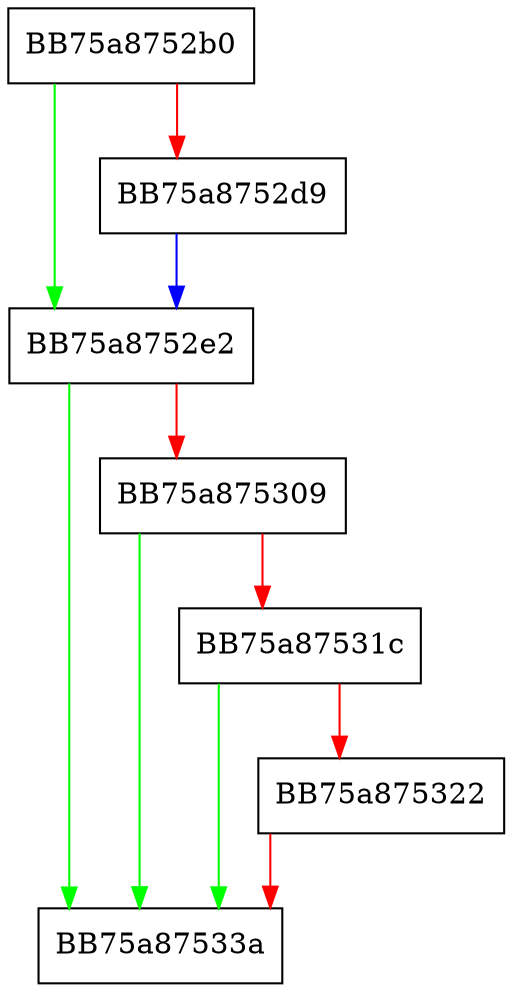 digraph LoadBmFileOpenByNameDbVar {
  node [shape="box"];
  graph [splines=ortho];
  BB75a8752b0 -> BB75a8752e2 [color="green"];
  BB75a8752b0 -> BB75a8752d9 [color="red"];
  BB75a8752d9 -> BB75a8752e2 [color="blue"];
  BB75a8752e2 -> BB75a87533a [color="green"];
  BB75a8752e2 -> BB75a875309 [color="red"];
  BB75a875309 -> BB75a87533a [color="green"];
  BB75a875309 -> BB75a87531c [color="red"];
  BB75a87531c -> BB75a87533a [color="green"];
  BB75a87531c -> BB75a875322 [color="red"];
  BB75a875322 -> BB75a87533a [color="red"];
}